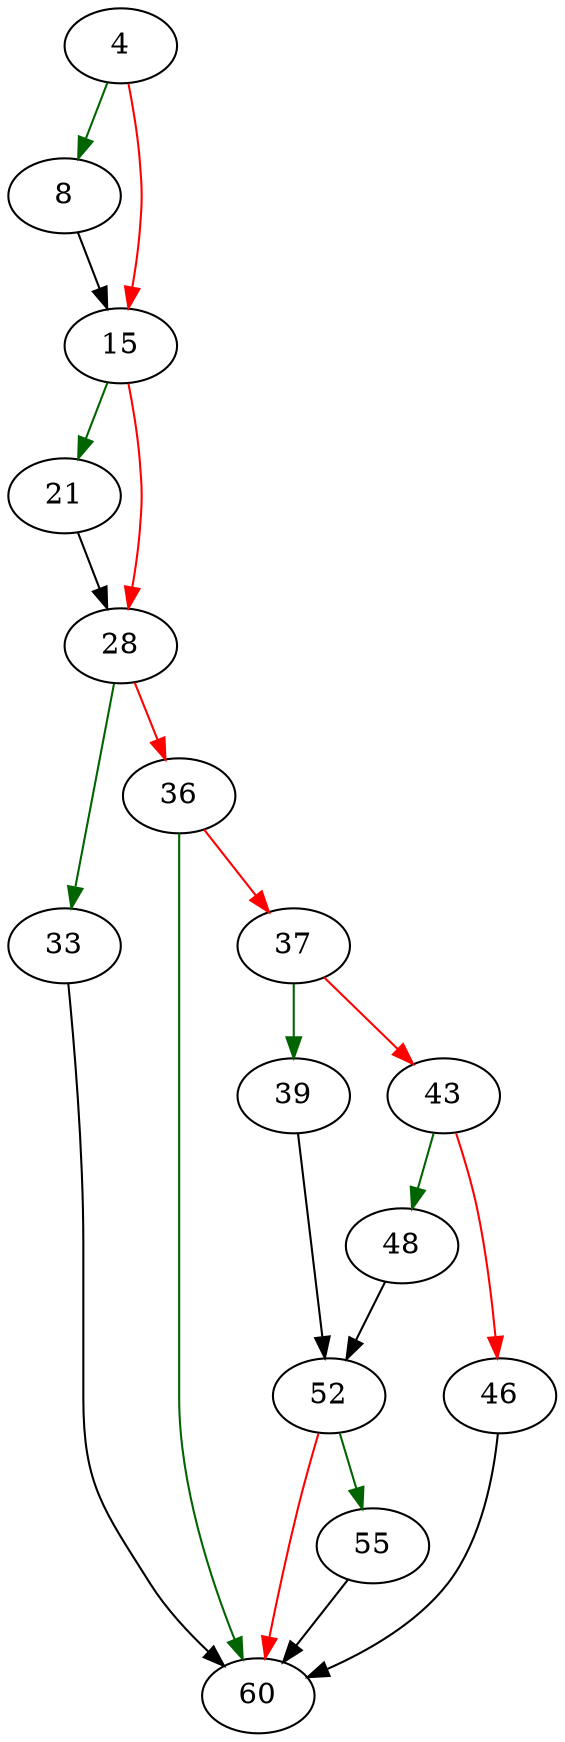 strict digraph "keycmp" {
	// Node definitions.
	4 [entry=true];
	8;
	15;
	21;
	28;
	33;
	36;
	60;
	37;
	39;
	43;
	52;
	48;
	46;
	55;

	// Edge definitions.
	4 -> 8 [
		color=darkgreen
		cond=true
	];
	4 -> 15 [
		color=red
		cond=false
	];
	8 -> 15;
	15 -> 21 [
		color=darkgreen
		cond=true
	];
	15 -> 28 [
		color=red
		cond=false
	];
	21 -> 28;
	28 -> 33 [
		color=darkgreen
		cond=true
	];
	28 -> 36 [
		color=red
		cond=false
	];
	33 -> 60;
	36 -> 60 [
		color=darkgreen
		cond=true
	];
	36 -> 37 [
		color=red
		cond=false
	];
	37 -> 39 [
		color=darkgreen
		cond=true
	];
	37 -> 43 [
		color=red
		cond=false
	];
	39 -> 52;
	43 -> 48 [
		color=darkgreen
		cond=true
	];
	43 -> 46 [
		color=red
		cond=false
	];
	52 -> 60 [
		color=red
		cond=false
	];
	52 -> 55 [
		color=darkgreen
		cond=true
	];
	48 -> 52;
	46 -> 60;
	55 -> 60;
}